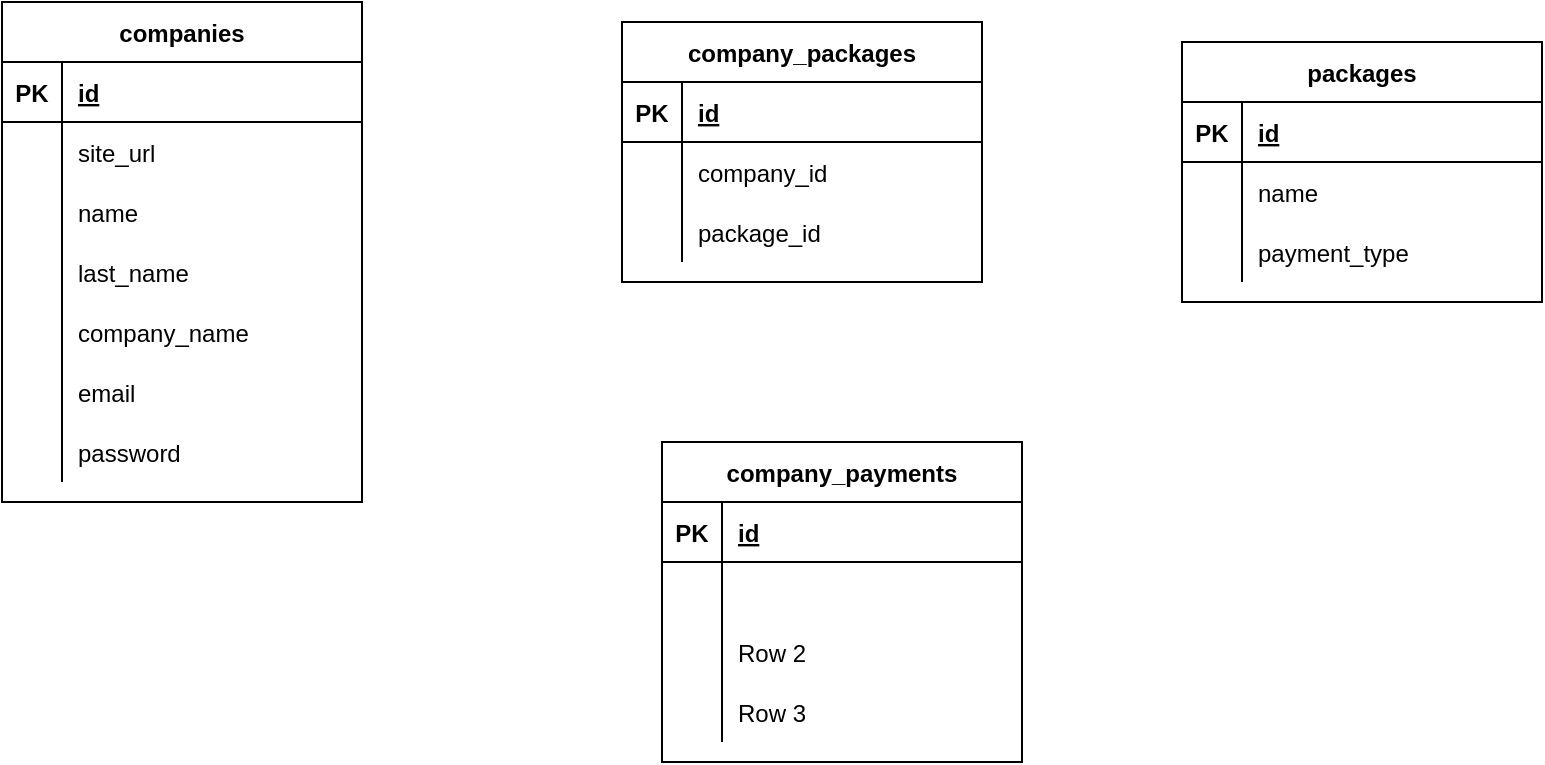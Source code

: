 <mxfile version="16.1.2" type="device"><diagram id="8m7sfZv7wadtxmb3W7t3" name="Page-1"><mxGraphModel dx="1021" dy="669" grid="1" gridSize="10" guides="1" tooltips="1" connect="1" arrows="1" fold="1" page="1" pageScale="1" pageWidth="850" pageHeight="1100" math="0" shadow="0"><root><mxCell id="0"/><mxCell id="1" parent="0"/><mxCell id="9zxYgJ8zd_Ooo0ewRQ1R-1" value="companies" style="shape=table;startSize=30;container=1;collapsible=1;childLayout=tableLayout;fixedRows=1;rowLines=0;fontStyle=1;align=center;resizeLast=1;" vertex="1" parent="1"><mxGeometry x="40" y="40" width="180" height="250" as="geometry"/></mxCell><mxCell id="9zxYgJ8zd_Ooo0ewRQ1R-2" value="" style="shape=partialRectangle;collapsible=0;dropTarget=0;pointerEvents=0;fillColor=none;top=0;left=0;bottom=1;right=0;points=[[0,0.5],[1,0.5]];portConstraint=eastwest;" vertex="1" parent="9zxYgJ8zd_Ooo0ewRQ1R-1"><mxGeometry y="30" width="180" height="30" as="geometry"/></mxCell><mxCell id="9zxYgJ8zd_Ooo0ewRQ1R-3" value="PK" style="shape=partialRectangle;connectable=0;fillColor=none;top=0;left=0;bottom=0;right=0;fontStyle=1;overflow=hidden;" vertex="1" parent="9zxYgJ8zd_Ooo0ewRQ1R-2"><mxGeometry width="30" height="30" as="geometry"><mxRectangle width="30" height="30" as="alternateBounds"/></mxGeometry></mxCell><mxCell id="9zxYgJ8zd_Ooo0ewRQ1R-4" value="id" style="shape=partialRectangle;connectable=0;fillColor=none;top=0;left=0;bottom=0;right=0;align=left;spacingLeft=6;fontStyle=5;overflow=hidden;" vertex="1" parent="9zxYgJ8zd_Ooo0ewRQ1R-2"><mxGeometry x="30" width="150" height="30" as="geometry"><mxRectangle width="150" height="30" as="alternateBounds"/></mxGeometry></mxCell><mxCell id="9zxYgJ8zd_Ooo0ewRQ1R-11" value="" style="shape=partialRectangle;collapsible=0;dropTarget=0;pointerEvents=0;fillColor=none;top=0;left=0;bottom=0;right=0;points=[[0,0.5],[1,0.5]];portConstraint=eastwest;" vertex="1" parent="9zxYgJ8zd_Ooo0ewRQ1R-1"><mxGeometry y="60" width="180" height="30" as="geometry"/></mxCell><mxCell id="9zxYgJ8zd_Ooo0ewRQ1R-12" value="" style="shape=partialRectangle;connectable=0;fillColor=none;top=0;left=0;bottom=0;right=0;editable=1;overflow=hidden;" vertex="1" parent="9zxYgJ8zd_Ooo0ewRQ1R-11"><mxGeometry width="30" height="30" as="geometry"><mxRectangle width="30" height="30" as="alternateBounds"/></mxGeometry></mxCell><mxCell id="9zxYgJ8zd_Ooo0ewRQ1R-13" value="site_url" style="shape=partialRectangle;connectable=0;fillColor=none;top=0;left=0;bottom=0;right=0;align=left;spacingLeft=6;overflow=hidden;" vertex="1" parent="9zxYgJ8zd_Ooo0ewRQ1R-11"><mxGeometry x="30" width="150" height="30" as="geometry"><mxRectangle width="150" height="30" as="alternateBounds"/></mxGeometry></mxCell><mxCell id="9zxYgJ8zd_Ooo0ewRQ1R-8" value="" style="shape=partialRectangle;collapsible=0;dropTarget=0;pointerEvents=0;fillColor=none;top=0;left=0;bottom=0;right=0;points=[[0,0.5],[1,0.5]];portConstraint=eastwest;" vertex="1" parent="9zxYgJ8zd_Ooo0ewRQ1R-1"><mxGeometry y="90" width="180" height="30" as="geometry"/></mxCell><mxCell id="9zxYgJ8zd_Ooo0ewRQ1R-9" value="" style="shape=partialRectangle;connectable=0;fillColor=none;top=0;left=0;bottom=0;right=0;editable=1;overflow=hidden;" vertex="1" parent="9zxYgJ8zd_Ooo0ewRQ1R-8"><mxGeometry width="30" height="30" as="geometry"><mxRectangle width="30" height="30" as="alternateBounds"/></mxGeometry></mxCell><mxCell id="9zxYgJ8zd_Ooo0ewRQ1R-10" value="name" style="shape=partialRectangle;connectable=0;fillColor=none;top=0;left=0;bottom=0;right=0;align=left;spacingLeft=6;overflow=hidden;" vertex="1" parent="9zxYgJ8zd_Ooo0ewRQ1R-8"><mxGeometry x="30" width="150" height="30" as="geometry"><mxRectangle width="150" height="30" as="alternateBounds"/></mxGeometry></mxCell><mxCell id="9zxYgJ8zd_Ooo0ewRQ1R-53" value="" style="shape=partialRectangle;collapsible=0;dropTarget=0;pointerEvents=0;fillColor=none;top=0;left=0;bottom=0;right=0;points=[[0,0.5],[1,0.5]];portConstraint=eastwest;" vertex="1" parent="9zxYgJ8zd_Ooo0ewRQ1R-1"><mxGeometry y="120" width="180" height="30" as="geometry"/></mxCell><mxCell id="9zxYgJ8zd_Ooo0ewRQ1R-54" value="" style="shape=partialRectangle;connectable=0;fillColor=none;top=0;left=0;bottom=0;right=0;editable=1;overflow=hidden;" vertex="1" parent="9zxYgJ8zd_Ooo0ewRQ1R-53"><mxGeometry width="30" height="30" as="geometry"><mxRectangle width="30" height="30" as="alternateBounds"/></mxGeometry></mxCell><mxCell id="9zxYgJ8zd_Ooo0ewRQ1R-55" value="last_name" style="shape=partialRectangle;connectable=0;fillColor=none;top=0;left=0;bottom=0;right=0;align=left;spacingLeft=6;overflow=hidden;" vertex="1" parent="9zxYgJ8zd_Ooo0ewRQ1R-53"><mxGeometry x="30" width="150" height="30" as="geometry"><mxRectangle width="150" height="30" as="alternateBounds"/></mxGeometry></mxCell><mxCell id="9zxYgJ8zd_Ooo0ewRQ1R-56" value="" style="shape=partialRectangle;collapsible=0;dropTarget=0;pointerEvents=0;fillColor=none;top=0;left=0;bottom=0;right=0;points=[[0,0.5],[1,0.5]];portConstraint=eastwest;" vertex="1" parent="9zxYgJ8zd_Ooo0ewRQ1R-1"><mxGeometry y="150" width="180" height="30" as="geometry"/></mxCell><mxCell id="9zxYgJ8zd_Ooo0ewRQ1R-57" value="" style="shape=partialRectangle;connectable=0;fillColor=none;top=0;left=0;bottom=0;right=0;editable=1;overflow=hidden;" vertex="1" parent="9zxYgJ8zd_Ooo0ewRQ1R-56"><mxGeometry width="30" height="30" as="geometry"><mxRectangle width="30" height="30" as="alternateBounds"/></mxGeometry></mxCell><mxCell id="9zxYgJ8zd_Ooo0ewRQ1R-58" value="company_name" style="shape=partialRectangle;connectable=0;fillColor=none;top=0;left=0;bottom=0;right=0;align=left;spacingLeft=6;overflow=hidden;" vertex="1" parent="9zxYgJ8zd_Ooo0ewRQ1R-56"><mxGeometry x="30" width="150" height="30" as="geometry"><mxRectangle width="150" height="30" as="alternateBounds"/></mxGeometry></mxCell><mxCell id="9zxYgJ8zd_Ooo0ewRQ1R-59" value="" style="shape=partialRectangle;collapsible=0;dropTarget=0;pointerEvents=0;fillColor=none;top=0;left=0;bottom=0;right=0;points=[[0,0.5],[1,0.5]];portConstraint=eastwest;" vertex="1" parent="9zxYgJ8zd_Ooo0ewRQ1R-1"><mxGeometry y="180" width="180" height="30" as="geometry"/></mxCell><mxCell id="9zxYgJ8zd_Ooo0ewRQ1R-60" value="" style="shape=partialRectangle;connectable=0;fillColor=none;top=0;left=0;bottom=0;right=0;editable=1;overflow=hidden;" vertex="1" parent="9zxYgJ8zd_Ooo0ewRQ1R-59"><mxGeometry width="30" height="30" as="geometry"><mxRectangle width="30" height="30" as="alternateBounds"/></mxGeometry></mxCell><mxCell id="9zxYgJ8zd_Ooo0ewRQ1R-61" value="email" style="shape=partialRectangle;connectable=0;fillColor=none;top=0;left=0;bottom=0;right=0;align=left;spacingLeft=6;overflow=hidden;" vertex="1" parent="9zxYgJ8zd_Ooo0ewRQ1R-59"><mxGeometry x="30" width="150" height="30" as="geometry"><mxRectangle width="150" height="30" as="alternateBounds"/></mxGeometry></mxCell><mxCell id="9zxYgJ8zd_Ooo0ewRQ1R-62" value="" style="shape=partialRectangle;collapsible=0;dropTarget=0;pointerEvents=0;fillColor=none;top=0;left=0;bottom=0;right=0;points=[[0,0.5],[1,0.5]];portConstraint=eastwest;" vertex="1" parent="9zxYgJ8zd_Ooo0ewRQ1R-1"><mxGeometry y="210" width="180" height="30" as="geometry"/></mxCell><mxCell id="9zxYgJ8zd_Ooo0ewRQ1R-63" value="" style="shape=partialRectangle;connectable=0;fillColor=none;top=0;left=0;bottom=0;right=0;editable=1;overflow=hidden;" vertex="1" parent="9zxYgJ8zd_Ooo0ewRQ1R-62"><mxGeometry width="30" height="30" as="geometry"><mxRectangle width="30" height="30" as="alternateBounds"/></mxGeometry></mxCell><mxCell id="9zxYgJ8zd_Ooo0ewRQ1R-64" value="password" style="shape=partialRectangle;connectable=0;fillColor=none;top=0;left=0;bottom=0;right=0;align=left;spacingLeft=6;overflow=hidden;" vertex="1" parent="9zxYgJ8zd_Ooo0ewRQ1R-62"><mxGeometry x="30" width="150" height="30" as="geometry"><mxRectangle width="150" height="30" as="alternateBounds"/></mxGeometry></mxCell><mxCell id="9zxYgJ8zd_Ooo0ewRQ1R-14" value="packages" style="shape=table;startSize=30;container=1;collapsible=1;childLayout=tableLayout;fixedRows=1;rowLines=0;fontStyle=1;align=center;resizeLast=1;" vertex="1" parent="1"><mxGeometry x="630" y="60" width="180" height="130" as="geometry"/></mxCell><mxCell id="9zxYgJ8zd_Ooo0ewRQ1R-15" value="" style="shape=partialRectangle;collapsible=0;dropTarget=0;pointerEvents=0;fillColor=none;top=0;left=0;bottom=1;right=0;points=[[0,0.5],[1,0.5]];portConstraint=eastwest;" vertex="1" parent="9zxYgJ8zd_Ooo0ewRQ1R-14"><mxGeometry y="30" width="180" height="30" as="geometry"/></mxCell><mxCell id="9zxYgJ8zd_Ooo0ewRQ1R-16" value="PK" style="shape=partialRectangle;connectable=0;fillColor=none;top=0;left=0;bottom=0;right=0;fontStyle=1;overflow=hidden;" vertex="1" parent="9zxYgJ8zd_Ooo0ewRQ1R-15"><mxGeometry width="30" height="30" as="geometry"><mxRectangle width="30" height="30" as="alternateBounds"/></mxGeometry></mxCell><mxCell id="9zxYgJ8zd_Ooo0ewRQ1R-17" value="id" style="shape=partialRectangle;connectable=0;fillColor=none;top=0;left=0;bottom=0;right=0;align=left;spacingLeft=6;fontStyle=5;overflow=hidden;" vertex="1" parent="9zxYgJ8zd_Ooo0ewRQ1R-15"><mxGeometry x="30" width="150" height="30" as="geometry"><mxRectangle width="150" height="30" as="alternateBounds"/></mxGeometry></mxCell><mxCell id="9zxYgJ8zd_Ooo0ewRQ1R-24" value="" style="shape=partialRectangle;collapsible=0;dropTarget=0;pointerEvents=0;fillColor=none;top=0;left=0;bottom=0;right=0;points=[[0,0.5],[1,0.5]];portConstraint=eastwest;" vertex="1" parent="9zxYgJ8zd_Ooo0ewRQ1R-14"><mxGeometry y="60" width="180" height="30" as="geometry"/></mxCell><mxCell id="9zxYgJ8zd_Ooo0ewRQ1R-25" value="" style="shape=partialRectangle;connectable=0;fillColor=none;top=0;left=0;bottom=0;right=0;editable=1;overflow=hidden;" vertex="1" parent="9zxYgJ8zd_Ooo0ewRQ1R-24"><mxGeometry width="30" height="30" as="geometry"><mxRectangle width="30" height="30" as="alternateBounds"/></mxGeometry></mxCell><mxCell id="9zxYgJ8zd_Ooo0ewRQ1R-26" value="name" style="shape=partialRectangle;connectable=0;fillColor=none;top=0;left=0;bottom=0;right=0;align=left;spacingLeft=6;overflow=hidden;" vertex="1" parent="9zxYgJ8zd_Ooo0ewRQ1R-24"><mxGeometry x="30" width="150" height="30" as="geometry"><mxRectangle width="150" height="30" as="alternateBounds"/></mxGeometry></mxCell><mxCell id="9zxYgJ8zd_Ooo0ewRQ1R-65" value="" style="shape=partialRectangle;collapsible=0;dropTarget=0;pointerEvents=0;fillColor=none;top=0;left=0;bottom=0;right=0;points=[[0,0.5],[1,0.5]];portConstraint=eastwest;" vertex="1" parent="9zxYgJ8zd_Ooo0ewRQ1R-14"><mxGeometry y="90" width="180" height="30" as="geometry"/></mxCell><mxCell id="9zxYgJ8zd_Ooo0ewRQ1R-66" value="" style="shape=partialRectangle;connectable=0;fillColor=none;top=0;left=0;bottom=0;right=0;editable=1;overflow=hidden;" vertex="1" parent="9zxYgJ8zd_Ooo0ewRQ1R-65"><mxGeometry width="30" height="30" as="geometry"><mxRectangle width="30" height="30" as="alternateBounds"/></mxGeometry></mxCell><mxCell id="9zxYgJ8zd_Ooo0ewRQ1R-67" value="payment_type" style="shape=partialRectangle;connectable=0;fillColor=none;top=0;left=0;bottom=0;right=0;align=left;spacingLeft=6;overflow=hidden;" vertex="1" parent="9zxYgJ8zd_Ooo0ewRQ1R-65"><mxGeometry x="30" width="150" height="30" as="geometry"><mxRectangle width="150" height="30" as="alternateBounds"/></mxGeometry></mxCell><mxCell id="9zxYgJ8zd_Ooo0ewRQ1R-27" value="company_packages" style="shape=table;startSize=30;container=1;collapsible=1;childLayout=tableLayout;fixedRows=1;rowLines=0;fontStyle=1;align=center;resizeLast=1;" vertex="1" parent="1"><mxGeometry x="350" y="50" width="180" height="130" as="geometry"/></mxCell><mxCell id="9zxYgJ8zd_Ooo0ewRQ1R-28" value="" style="shape=partialRectangle;collapsible=0;dropTarget=0;pointerEvents=0;fillColor=none;top=0;left=0;bottom=1;right=0;points=[[0,0.5],[1,0.5]];portConstraint=eastwest;" vertex="1" parent="9zxYgJ8zd_Ooo0ewRQ1R-27"><mxGeometry y="30" width="180" height="30" as="geometry"/></mxCell><mxCell id="9zxYgJ8zd_Ooo0ewRQ1R-29" value="PK" style="shape=partialRectangle;connectable=0;fillColor=none;top=0;left=0;bottom=0;right=0;fontStyle=1;overflow=hidden;" vertex="1" parent="9zxYgJ8zd_Ooo0ewRQ1R-28"><mxGeometry width="30" height="30" as="geometry"><mxRectangle width="30" height="30" as="alternateBounds"/></mxGeometry></mxCell><mxCell id="9zxYgJ8zd_Ooo0ewRQ1R-30" value="id" style="shape=partialRectangle;connectable=0;fillColor=none;top=0;left=0;bottom=0;right=0;align=left;spacingLeft=6;fontStyle=5;overflow=hidden;" vertex="1" parent="9zxYgJ8zd_Ooo0ewRQ1R-28"><mxGeometry x="30" width="150" height="30" as="geometry"><mxRectangle width="150" height="30" as="alternateBounds"/></mxGeometry></mxCell><mxCell id="9zxYgJ8zd_Ooo0ewRQ1R-34" value="" style="shape=partialRectangle;collapsible=0;dropTarget=0;pointerEvents=0;fillColor=none;top=0;left=0;bottom=0;right=0;points=[[0,0.5],[1,0.5]];portConstraint=eastwest;" vertex="1" parent="9zxYgJ8zd_Ooo0ewRQ1R-27"><mxGeometry y="60" width="180" height="30" as="geometry"/></mxCell><mxCell id="9zxYgJ8zd_Ooo0ewRQ1R-35" value="" style="shape=partialRectangle;connectable=0;fillColor=none;top=0;left=0;bottom=0;right=0;editable=1;overflow=hidden;" vertex="1" parent="9zxYgJ8zd_Ooo0ewRQ1R-34"><mxGeometry width="30" height="30" as="geometry"><mxRectangle width="30" height="30" as="alternateBounds"/></mxGeometry></mxCell><mxCell id="9zxYgJ8zd_Ooo0ewRQ1R-36" value="company_id" style="shape=partialRectangle;connectable=0;fillColor=none;top=0;left=0;bottom=0;right=0;align=left;spacingLeft=6;overflow=hidden;" vertex="1" parent="9zxYgJ8zd_Ooo0ewRQ1R-34"><mxGeometry x="30" width="150" height="30" as="geometry"><mxRectangle width="150" height="30" as="alternateBounds"/></mxGeometry></mxCell><mxCell id="9zxYgJ8zd_Ooo0ewRQ1R-37" value="" style="shape=partialRectangle;collapsible=0;dropTarget=0;pointerEvents=0;fillColor=none;top=0;left=0;bottom=0;right=0;points=[[0,0.5],[1,0.5]];portConstraint=eastwest;" vertex="1" parent="9zxYgJ8zd_Ooo0ewRQ1R-27"><mxGeometry y="90" width="180" height="30" as="geometry"/></mxCell><mxCell id="9zxYgJ8zd_Ooo0ewRQ1R-38" value="" style="shape=partialRectangle;connectable=0;fillColor=none;top=0;left=0;bottom=0;right=0;editable=1;overflow=hidden;" vertex="1" parent="9zxYgJ8zd_Ooo0ewRQ1R-37"><mxGeometry width="30" height="30" as="geometry"><mxRectangle width="30" height="30" as="alternateBounds"/></mxGeometry></mxCell><mxCell id="9zxYgJ8zd_Ooo0ewRQ1R-39" value="package_id" style="shape=partialRectangle;connectable=0;fillColor=none;top=0;left=0;bottom=0;right=0;align=left;spacingLeft=6;overflow=hidden;" vertex="1" parent="9zxYgJ8zd_Ooo0ewRQ1R-37"><mxGeometry x="30" width="150" height="30" as="geometry"><mxRectangle width="150" height="30" as="alternateBounds"/></mxGeometry></mxCell><mxCell id="9zxYgJ8zd_Ooo0ewRQ1R-40" value="company_payments" style="shape=table;startSize=30;container=1;collapsible=1;childLayout=tableLayout;fixedRows=1;rowLines=0;fontStyle=1;align=center;resizeLast=1;" vertex="1" parent="1"><mxGeometry x="370" y="260" width="180" height="160" as="geometry"/></mxCell><mxCell id="9zxYgJ8zd_Ooo0ewRQ1R-41" value="" style="shape=partialRectangle;collapsible=0;dropTarget=0;pointerEvents=0;fillColor=none;top=0;left=0;bottom=1;right=0;points=[[0,0.5],[1,0.5]];portConstraint=eastwest;" vertex="1" parent="9zxYgJ8zd_Ooo0ewRQ1R-40"><mxGeometry y="30" width="180" height="30" as="geometry"/></mxCell><mxCell id="9zxYgJ8zd_Ooo0ewRQ1R-42" value="PK" style="shape=partialRectangle;connectable=0;fillColor=none;top=0;left=0;bottom=0;right=0;fontStyle=1;overflow=hidden;" vertex="1" parent="9zxYgJ8zd_Ooo0ewRQ1R-41"><mxGeometry width="30" height="30" as="geometry"><mxRectangle width="30" height="30" as="alternateBounds"/></mxGeometry></mxCell><mxCell id="9zxYgJ8zd_Ooo0ewRQ1R-43" value="id" style="shape=partialRectangle;connectable=0;fillColor=none;top=0;left=0;bottom=0;right=0;align=left;spacingLeft=6;fontStyle=5;overflow=hidden;" vertex="1" parent="9zxYgJ8zd_Ooo0ewRQ1R-41"><mxGeometry x="30" width="150" height="30" as="geometry"><mxRectangle width="150" height="30" as="alternateBounds"/></mxGeometry></mxCell><mxCell id="9zxYgJ8zd_Ooo0ewRQ1R-44" value="" style="shape=partialRectangle;collapsible=0;dropTarget=0;pointerEvents=0;fillColor=none;top=0;left=0;bottom=0;right=0;points=[[0,0.5],[1,0.5]];portConstraint=eastwest;" vertex="1" parent="9zxYgJ8zd_Ooo0ewRQ1R-40"><mxGeometry y="60" width="180" height="30" as="geometry"/></mxCell><mxCell id="9zxYgJ8zd_Ooo0ewRQ1R-45" value="" style="shape=partialRectangle;connectable=0;fillColor=none;top=0;left=0;bottom=0;right=0;editable=1;overflow=hidden;" vertex="1" parent="9zxYgJ8zd_Ooo0ewRQ1R-44"><mxGeometry width="30" height="30" as="geometry"><mxRectangle width="30" height="30" as="alternateBounds"/></mxGeometry></mxCell><mxCell id="9zxYgJ8zd_Ooo0ewRQ1R-46" value="" style="shape=partialRectangle;connectable=0;fillColor=none;top=0;left=0;bottom=0;right=0;align=left;spacingLeft=6;overflow=hidden;" vertex="1" parent="9zxYgJ8zd_Ooo0ewRQ1R-44"><mxGeometry x="30" width="150" height="30" as="geometry"><mxRectangle width="150" height="30" as="alternateBounds"/></mxGeometry></mxCell><mxCell id="9zxYgJ8zd_Ooo0ewRQ1R-47" value="" style="shape=partialRectangle;collapsible=0;dropTarget=0;pointerEvents=0;fillColor=none;top=0;left=0;bottom=0;right=0;points=[[0,0.5],[1,0.5]];portConstraint=eastwest;" vertex="1" parent="9zxYgJ8zd_Ooo0ewRQ1R-40"><mxGeometry y="90" width="180" height="30" as="geometry"/></mxCell><mxCell id="9zxYgJ8zd_Ooo0ewRQ1R-48" value="" style="shape=partialRectangle;connectable=0;fillColor=none;top=0;left=0;bottom=0;right=0;editable=1;overflow=hidden;" vertex="1" parent="9zxYgJ8zd_Ooo0ewRQ1R-47"><mxGeometry width="30" height="30" as="geometry"><mxRectangle width="30" height="30" as="alternateBounds"/></mxGeometry></mxCell><mxCell id="9zxYgJ8zd_Ooo0ewRQ1R-49" value="Row 2" style="shape=partialRectangle;connectable=0;fillColor=none;top=0;left=0;bottom=0;right=0;align=left;spacingLeft=6;overflow=hidden;" vertex="1" parent="9zxYgJ8zd_Ooo0ewRQ1R-47"><mxGeometry x="30" width="150" height="30" as="geometry"><mxRectangle width="150" height="30" as="alternateBounds"/></mxGeometry></mxCell><mxCell id="9zxYgJ8zd_Ooo0ewRQ1R-50" value="" style="shape=partialRectangle;collapsible=0;dropTarget=0;pointerEvents=0;fillColor=none;top=0;left=0;bottom=0;right=0;points=[[0,0.5],[1,0.5]];portConstraint=eastwest;" vertex="1" parent="9zxYgJ8zd_Ooo0ewRQ1R-40"><mxGeometry y="120" width="180" height="30" as="geometry"/></mxCell><mxCell id="9zxYgJ8zd_Ooo0ewRQ1R-51" value="" style="shape=partialRectangle;connectable=0;fillColor=none;top=0;left=0;bottom=0;right=0;editable=1;overflow=hidden;" vertex="1" parent="9zxYgJ8zd_Ooo0ewRQ1R-50"><mxGeometry width="30" height="30" as="geometry"><mxRectangle width="30" height="30" as="alternateBounds"/></mxGeometry></mxCell><mxCell id="9zxYgJ8zd_Ooo0ewRQ1R-52" value="Row 3" style="shape=partialRectangle;connectable=0;fillColor=none;top=0;left=0;bottom=0;right=0;align=left;spacingLeft=6;overflow=hidden;" vertex="1" parent="9zxYgJ8zd_Ooo0ewRQ1R-50"><mxGeometry x="30" width="150" height="30" as="geometry"><mxRectangle width="150" height="30" as="alternateBounds"/></mxGeometry></mxCell></root></mxGraphModel></diagram></mxfile>